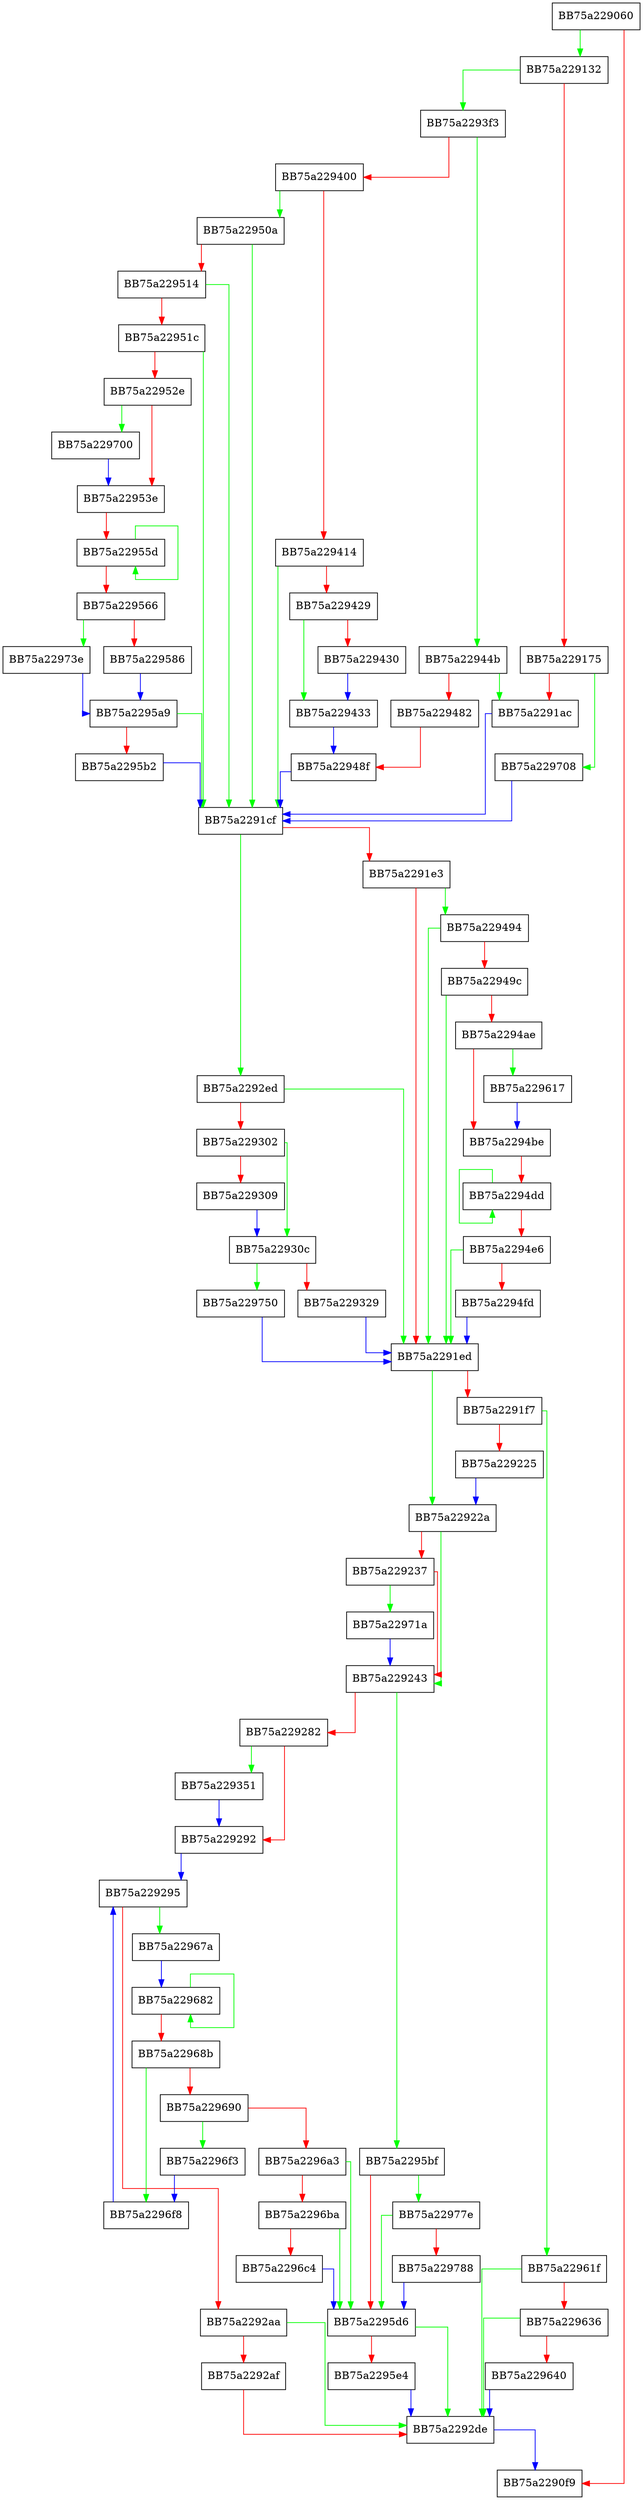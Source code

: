 digraph lnk_scan {
  node [shape="box"];
  graph [splines=ortho];
  BB75a229060 -> BB75a229132 [color="green"];
  BB75a229060 -> BB75a2290f9 [color="red"];
  BB75a229132 -> BB75a2293f3 [color="green"];
  BB75a229132 -> BB75a229175 [color="red"];
  BB75a229175 -> BB75a229708 [color="green"];
  BB75a229175 -> BB75a2291ac [color="red"];
  BB75a2291ac -> BB75a2291cf [color="blue"];
  BB75a2291cf -> BB75a2292ed [color="green"];
  BB75a2291cf -> BB75a2291e3 [color="red"];
  BB75a2291e3 -> BB75a229494 [color="green"];
  BB75a2291e3 -> BB75a2291ed [color="red"];
  BB75a2291ed -> BB75a22922a [color="green"];
  BB75a2291ed -> BB75a2291f7 [color="red"];
  BB75a2291f7 -> BB75a22961f [color="green"];
  BB75a2291f7 -> BB75a229225 [color="red"];
  BB75a229225 -> BB75a22922a [color="blue"];
  BB75a22922a -> BB75a229243 [color="green"];
  BB75a22922a -> BB75a229237 [color="red"];
  BB75a229237 -> BB75a22971a [color="green"];
  BB75a229237 -> BB75a229243 [color="red"];
  BB75a229243 -> BB75a2295bf [color="green"];
  BB75a229243 -> BB75a229282 [color="red"];
  BB75a229282 -> BB75a229351 [color="green"];
  BB75a229282 -> BB75a229292 [color="red"];
  BB75a229292 -> BB75a229295 [color="blue"];
  BB75a229295 -> BB75a22967a [color="green"];
  BB75a229295 -> BB75a2292aa [color="red"];
  BB75a2292aa -> BB75a2292de [color="green"];
  BB75a2292aa -> BB75a2292af [color="red"];
  BB75a2292af -> BB75a2292de [color="red"];
  BB75a2292de -> BB75a2290f9 [color="blue"];
  BB75a2292ed -> BB75a2291ed [color="green"];
  BB75a2292ed -> BB75a229302 [color="red"];
  BB75a229302 -> BB75a22930c [color="green"];
  BB75a229302 -> BB75a229309 [color="red"];
  BB75a229309 -> BB75a22930c [color="blue"];
  BB75a22930c -> BB75a229750 [color="green"];
  BB75a22930c -> BB75a229329 [color="red"];
  BB75a229329 -> BB75a2291ed [color="blue"];
  BB75a229351 -> BB75a229292 [color="blue"];
  BB75a2293f3 -> BB75a22944b [color="green"];
  BB75a2293f3 -> BB75a229400 [color="red"];
  BB75a229400 -> BB75a22950a [color="green"];
  BB75a229400 -> BB75a229414 [color="red"];
  BB75a229414 -> BB75a2291cf [color="green"];
  BB75a229414 -> BB75a229429 [color="red"];
  BB75a229429 -> BB75a229433 [color="green"];
  BB75a229429 -> BB75a229430 [color="red"];
  BB75a229430 -> BB75a229433 [color="blue"];
  BB75a229433 -> BB75a22948f [color="blue"];
  BB75a22944b -> BB75a2291ac [color="green"];
  BB75a22944b -> BB75a229482 [color="red"];
  BB75a229482 -> BB75a22948f [color="red"];
  BB75a22948f -> BB75a2291cf [color="blue"];
  BB75a229494 -> BB75a2291ed [color="green"];
  BB75a229494 -> BB75a22949c [color="red"];
  BB75a22949c -> BB75a2291ed [color="green"];
  BB75a22949c -> BB75a2294ae [color="red"];
  BB75a2294ae -> BB75a229617 [color="green"];
  BB75a2294ae -> BB75a2294be [color="red"];
  BB75a2294be -> BB75a2294dd [color="red"];
  BB75a2294dd -> BB75a2294dd [color="green"];
  BB75a2294dd -> BB75a2294e6 [color="red"];
  BB75a2294e6 -> BB75a2291ed [color="green"];
  BB75a2294e6 -> BB75a2294fd [color="red"];
  BB75a2294fd -> BB75a2291ed [color="blue"];
  BB75a22950a -> BB75a2291cf [color="green"];
  BB75a22950a -> BB75a229514 [color="red"];
  BB75a229514 -> BB75a2291cf [color="green"];
  BB75a229514 -> BB75a22951c [color="red"];
  BB75a22951c -> BB75a2291cf [color="green"];
  BB75a22951c -> BB75a22952e [color="red"];
  BB75a22952e -> BB75a229700 [color="green"];
  BB75a22952e -> BB75a22953e [color="red"];
  BB75a22953e -> BB75a22955d [color="red"];
  BB75a22955d -> BB75a22955d [color="green"];
  BB75a22955d -> BB75a229566 [color="red"];
  BB75a229566 -> BB75a22973e [color="green"];
  BB75a229566 -> BB75a229586 [color="red"];
  BB75a229586 -> BB75a2295a9 [color="blue"];
  BB75a2295a9 -> BB75a2291cf [color="green"];
  BB75a2295a9 -> BB75a2295b2 [color="red"];
  BB75a2295b2 -> BB75a2291cf [color="blue"];
  BB75a2295bf -> BB75a22977e [color="green"];
  BB75a2295bf -> BB75a2295d6 [color="red"];
  BB75a2295d6 -> BB75a2292de [color="green"];
  BB75a2295d6 -> BB75a2295e4 [color="red"];
  BB75a2295e4 -> BB75a2292de [color="blue"];
  BB75a229617 -> BB75a2294be [color="blue"];
  BB75a22961f -> BB75a2292de [color="green"];
  BB75a22961f -> BB75a229636 [color="red"];
  BB75a229636 -> BB75a2292de [color="green"];
  BB75a229636 -> BB75a229640 [color="red"];
  BB75a229640 -> BB75a2292de [color="blue"];
  BB75a22967a -> BB75a229682 [color="blue"];
  BB75a229682 -> BB75a229682 [color="green"];
  BB75a229682 -> BB75a22968b [color="red"];
  BB75a22968b -> BB75a2296f8 [color="green"];
  BB75a22968b -> BB75a229690 [color="red"];
  BB75a229690 -> BB75a2296f3 [color="green"];
  BB75a229690 -> BB75a2296a3 [color="red"];
  BB75a2296a3 -> BB75a2295d6 [color="green"];
  BB75a2296a3 -> BB75a2296ba [color="red"];
  BB75a2296ba -> BB75a2295d6 [color="green"];
  BB75a2296ba -> BB75a2296c4 [color="red"];
  BB75a2296c4 -> BB75a2295d6 [color="blue"];
  BB75a2296f3 -> BB75a2296f8 [color="blue"];
  BB75a2296f8 -> BB75a229295 [color="blue"];
  BB75a229700 -> BB75a22953e [color="blue"];
  BB75a229708 -> BB75a2291cf [color="blue"];
  BB75a22971a -> BB75a229243 [color="blue"];
  BB75a22973e -> BB75a2295a9 [color="blue"];
  BB75a229750 -> BB75a2291ed [color="blue"];
  BB75a22977e -> BB75a2295d6 [color="green"];
  BB75a22977e -> BB75a229788 [color="red"];
  BB75a229788 -> BB75a2295d6 [color="blue"];
}